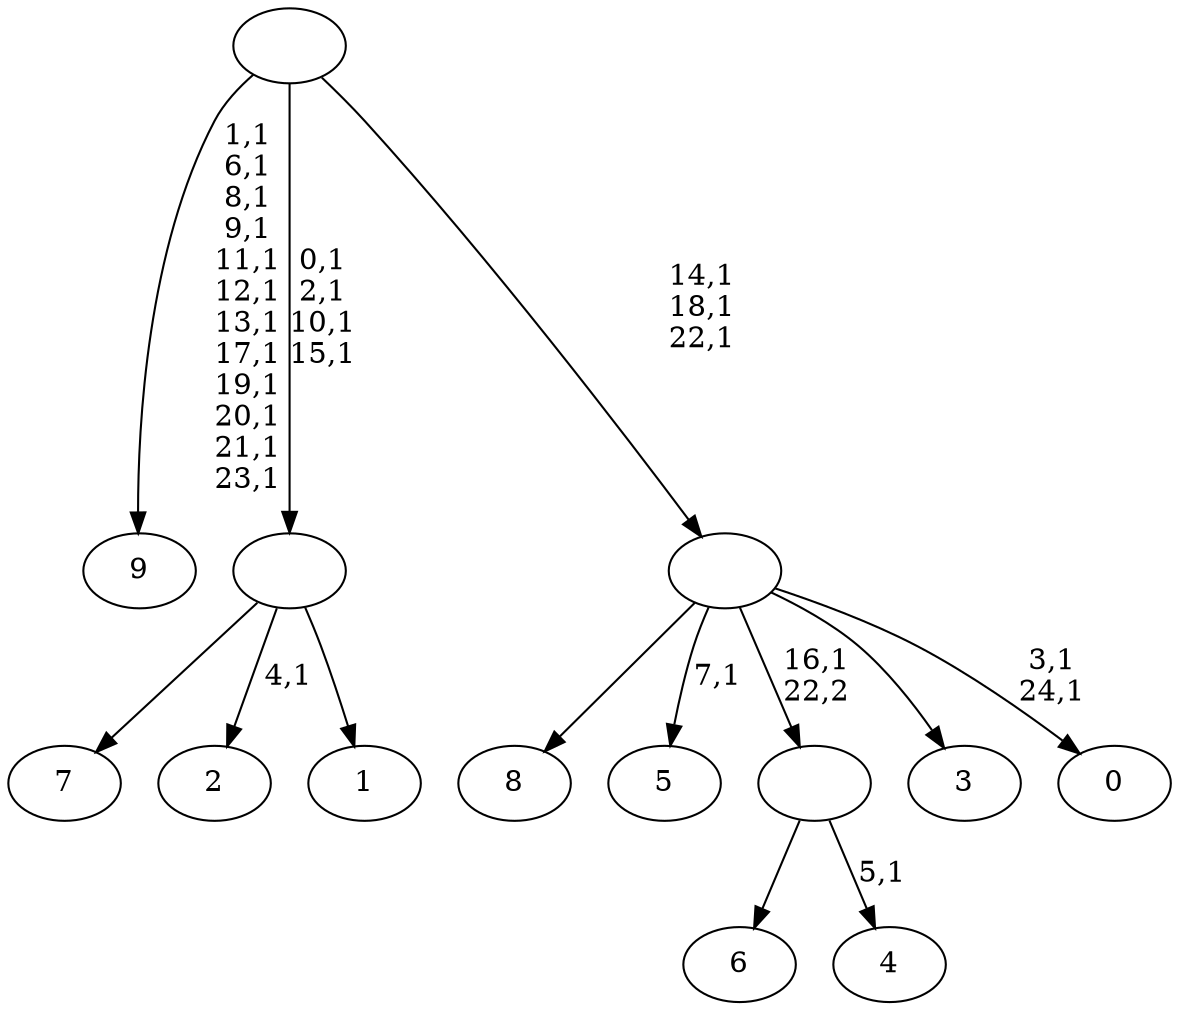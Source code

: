 digraph T {
	35 [label="9"]
	22 [label="8"]
	21 [label="7"]
	20 [label="6"]
	19 [label="5"]
	17 [label="4"]
	15 [label=""]
	14 [label="3"]
	13 [label="2"]
	11 [label="1"]
	10 [label=""]
	6 [label="0"]
	3 [label=""]
	0 [label=""]
	15 -> 17 [label="5,1"]
	15 -> 20 [label=""]
	10 -> 13 [label="4,1"]
	10 -> 21 [label=""]
	10 -> 11 [label=""]
	3 -> 6 [label="3,1\n24,1"]
	3 -> 19 [label="7,1"]
	3 -> 22 [label=""]
	3 -> 15 [label="16,1\n22,2"]
	3 -> 14 [label=""]
	0 -> 3 [label="14,1\n18,1\n22,1"]
	0 -> 10 [label="0,1\n2,1\n10,1\n15,1"]
	0 -> 35 [label="1,1\n6,1\n8,1\n9,1\n11,1\n12,1\n13,1\n17,1\n19,1\n20,1\n21,1\n23,1"]
}
